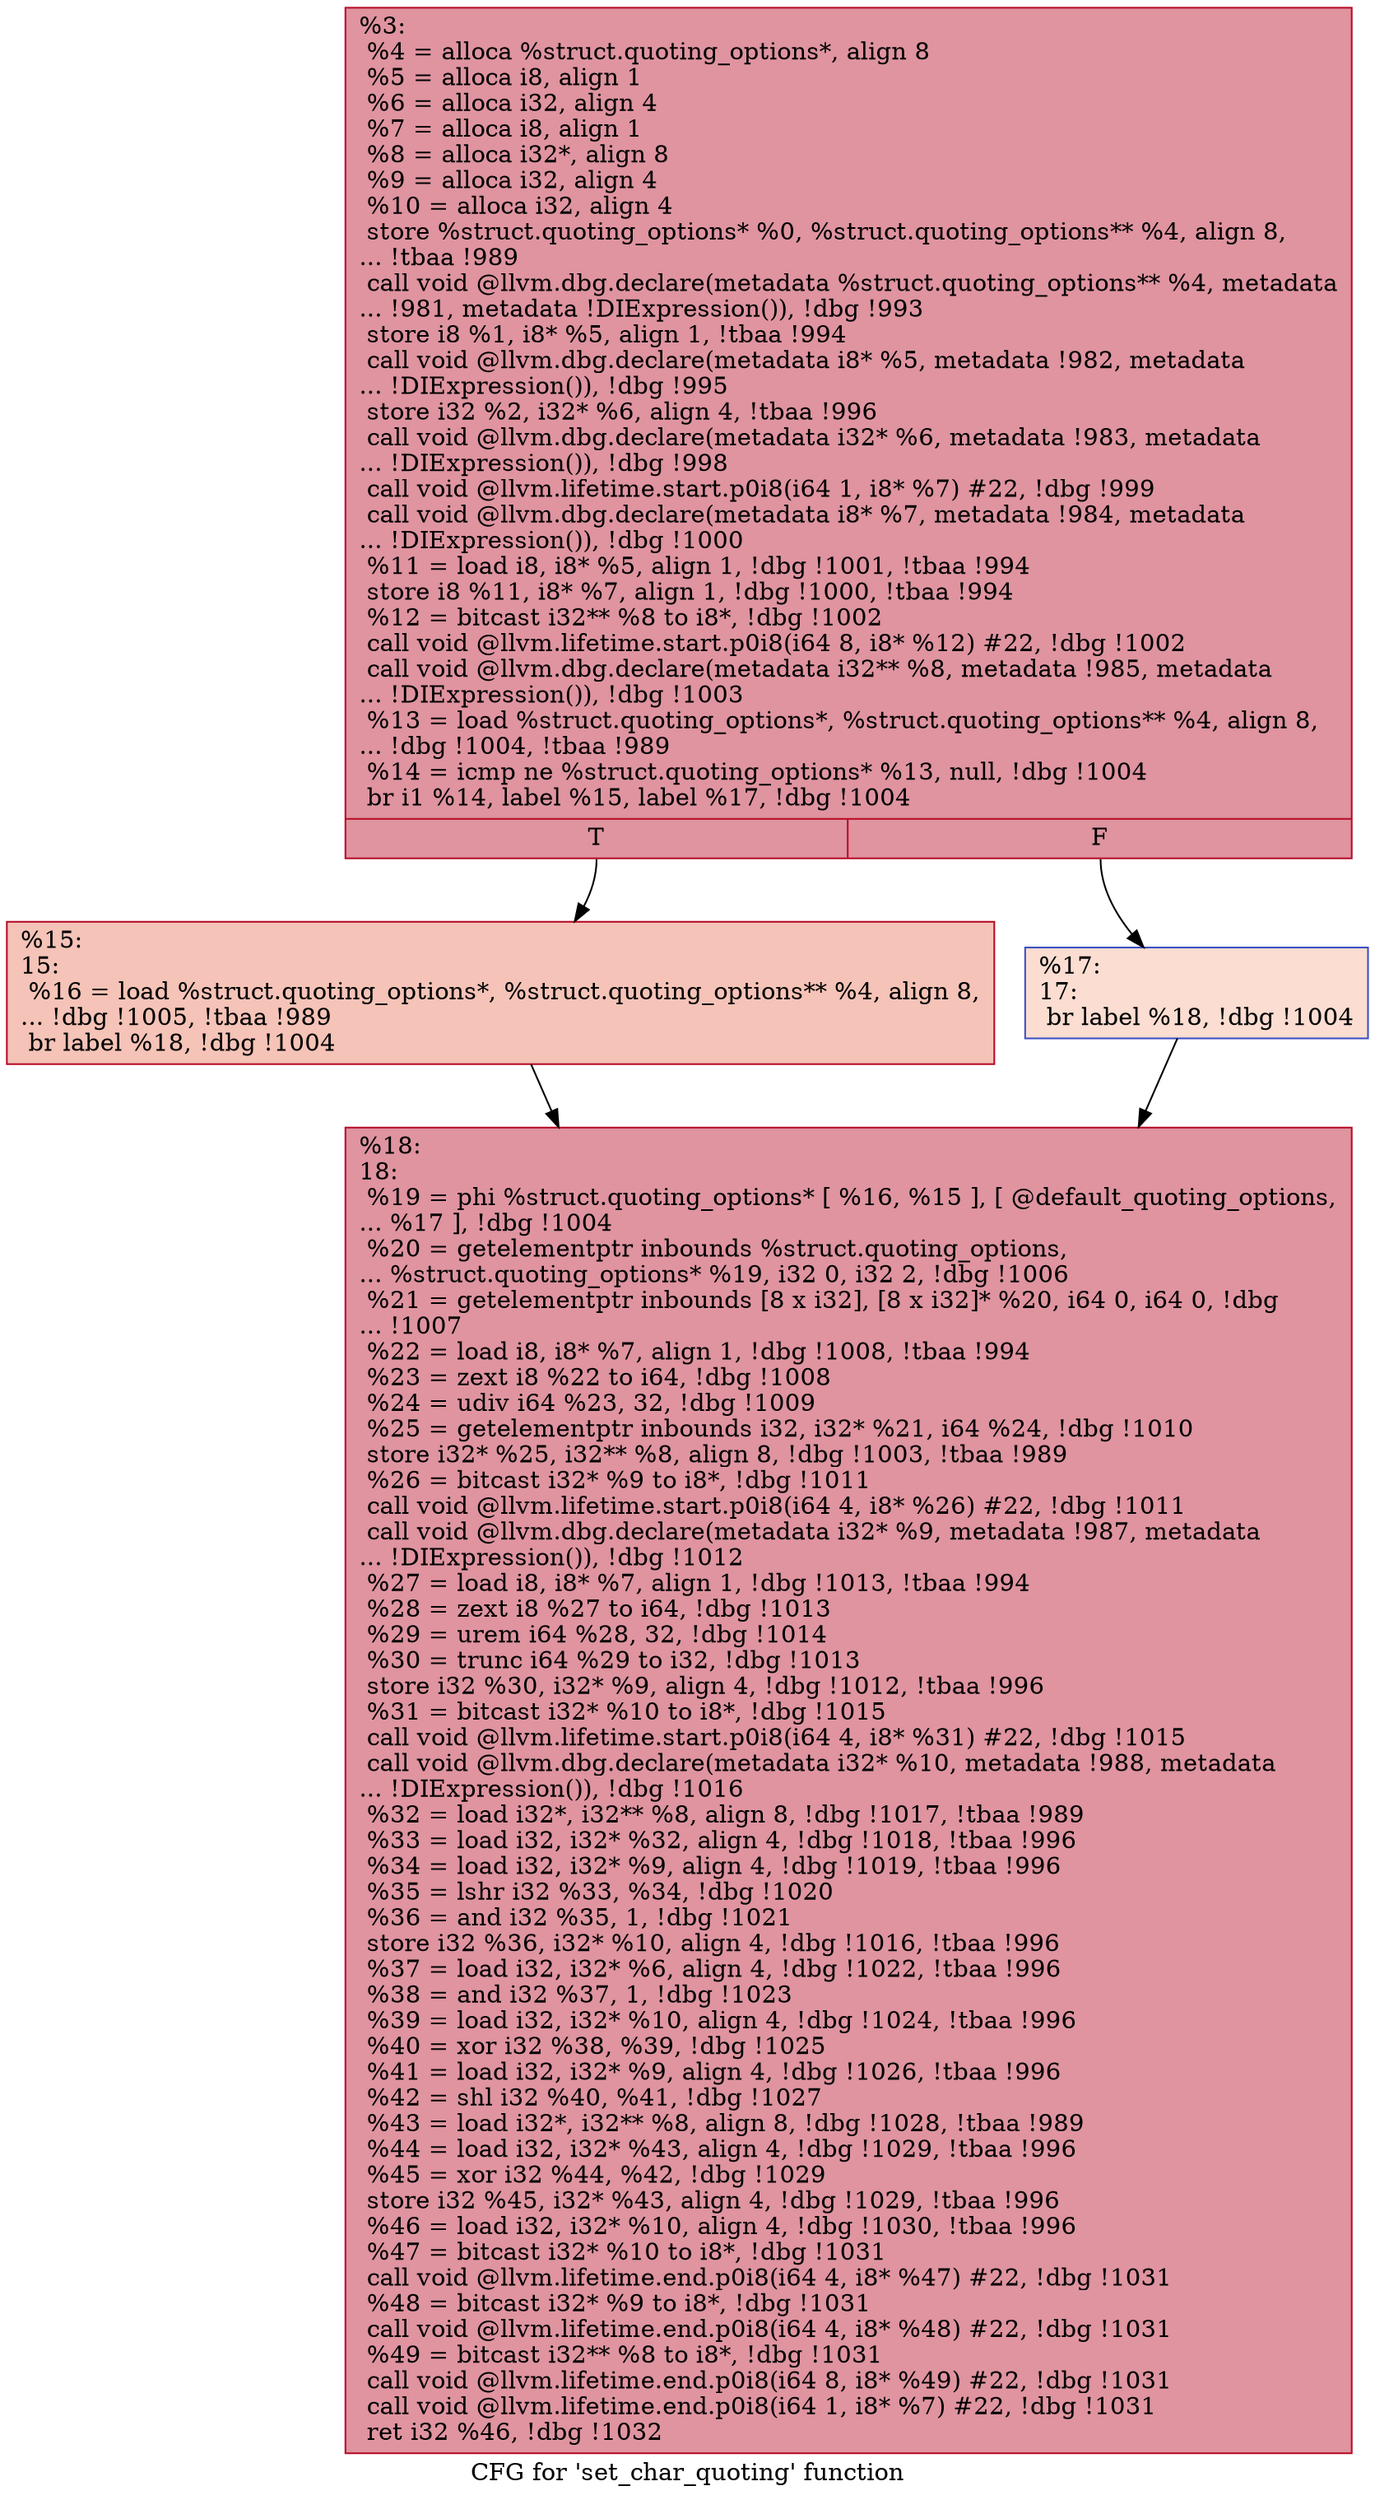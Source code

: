 digraph "CFG for 'set_char_quoting' function" {
	label="CFG for 'set_char_quoting' function";

	Node0x252a0a0 [shape=record,color="#b70d28ff", style=filled, fillcolor="#b70d2870",label="{%3:\l  %4 = alloca %struct.quoting_options*, align 8\l  %5 = alloca i8, align 1\l  %6 = alloca i32, align 4\l  %7 = alloca i8, align 1\l  %8 = alloca i32*, align 8\l  %9 = alloca i32, align 4\l  %10 = alloca i32, align 4\l  store %struct.quoting_options* %0, %struct.quoting_options** %4, align 8,\l... !tbaa !989\l  call void @llvm.dbg.declare(metadata %struct.quoting_options** %4, metadata\l... !981, metadata !DIExpression()), !dbg !993\l  store i8 %1, i8* %5, align 1, !tbaa !994\l  call void @llvm.dbg.declare(metadata i8* %5, metadata !982, metadata\l... !DIExpression()), !dbg !995\l  store i32 %2, i32* %6, align 4, !tbaa !996\l  call void @llvm.dbg.declare(metadata i32* %6, metadata !983, metadata\l... !DIExpression()), !dbg !998\l  call void @llvm.lifetime.start.p0i8(i64 1, i8* %7) #22, !dbg !999\l  call void @llvm.dbg.declare(metadata i8* %7, metadata !984, metadata\l... !DIExpression()), !dbg !1000\l  %11 = load i8, i8* %5, align 1, !dbg !1001, !tbaa !994\l  store i8 %11, i8* %7, align 1, !dbg !1000, !tbaa !994\l  %12 = bitcast i32** %8 to i8*, !dbg !1002\l  call void @llvm.lifetime.start.p0i8(i64 8, i8* %12) #22, !dbg !1002\l  call void @llvm.dbg.declare(metadata i32** %8, metadata !985, metadata\l... !DIExpression()), !dbg !1003\l  %13 = load %struct.quoting_options*, %struct.quoting_options** %4, align 8,\l... !dbg !1004, !tbaa !989\l  %14 = icmp ne %struct.quoting_options* %13, null, !dbg !1004\l  br i1 %14, label %15, label %17, !dbg !1004\l|{<s0>T|<s1>F}}"];
	Node0x252a0a0:s0 -> Node0x252a0f0;
	Node0x252a0a0:s1 -> Node0x252a140;
	Node0x252a0f0 [shape=record,color="#b70d28ff", style=filled, fillcolor="#e8765c70",label="{%15:\l15:                                               \l  %16 = load %struct.quoting_options*, %struct.quoting_options** %4, align 8,\l... !dbg !1005, !tbaa !989\l  br label %18, !dbg !1004\l}"];
	Node0x252a0f0 -> Node0x252a190;
	Node0x252a140 [shape=record,color="#3d50c3ff", style=filled, fillcolor="#f7b39670",label="{%17:\l17:                                               \l  br label %18, !dbg !1004\l}"];
	Node0x252a140 -> Node0x252a190;
	Node0x252a190 [shape=record,color="#b70d28ff", style=filled, fillcolor="#b70d2870",label="{%18:\l18:                                               \l  %19 = phi %struct.quoting_options* [ %16, %15 ], [ @default_quoting_options,\l... %17 ], !dbg !1004\l  %20 = getelementptr inbounds %struct.quoting_options,\l... %struct.quoting_options* %19, i32 0, i32 2, !dbg !1006\l  %21 = getelementptr inbounds [8 x i32], [8 x i32]* %20, i64 0, i64 0, !dbg\l... !1007\l  %22 = load i8, i8* %7, align 1, !dbg !1008, !tbaa !994\l  %23 = zext i8 %22 to i64, !dbg !1008\l  %24 = udiv i64 %23, 32, !dbg !1009\l  %25 = getelementptr inbounds i32, i32* %21, i64 %24, !dbg !1010\l  store i32* %25, i32** %8, align 8, !dbg !1003, !tbaa !989\l  %26 = bitcast i32* %9 to i8*, !dbg !1011\l  call void @llvm.lifetime.start.p0i8(i64 4, i8* %26) #22, !dbg !1011\l  call void @llvm.dbg.declare(metadata i32* %9, metadata !987, metadata\l... !DIExpression()), !dbg !1012\l  %27 = load i8, i8* %7, align 1, !dbg !1013, !tbaa !994\l  %28 = zext i8 %27 to i64, !dbg !1013\l  %29 = urem i64 %28, 32, !dbg !1014\l  %30 = trunc i64 %29 to i32, !dbg !1013\l  store i32 %30, i32* %9, align 4, !dbg !1012, !tbaa !996\l  %31 = bitcast i32* %10 to i8*, !dbg !1015\l  call void @llvm.lifetime.start.p0i8(i64 4, i8* %31) #22, !dbg !1015\l  call void @llvm.dbg.declare(metadata i32* %10, metadata !988, metadata\l... !DIExpression()), !dbg !1016\l  %32 = load i32*, i32** %8, align 8, !dbg !1017, !tbaa !989\l  %33 = load i32, i32* %32, align 4, !dbg !1018, !tbaa !996\l  %34 = load i32, i32* %9, align 4, !dbg !1019, !tbaa !996\l  %35 = lshr i32 %33, %34, !dbg !1020\l  %36 = and i32 %35, 1, !dbg !1021\l  store i32 %36, i32* %10, align 4, !dbg !1016, !tbaa !996\l  %37 = load i32, i32* %6, align 4, !dbg !1022, !tbaa !996\l  %38 = and i32 %37, 1, !dbg !1023\l  %39 = load i32, i32* %10, align 4, !dbg !1024, !tbaa !996\l  %40 = xor i32 %38, %39, !dbg !1025\l  %41 = load i32, i32* %9, align 4, !dbg !1026, !tbaa !996\l  %42 = shl i32 %40, %41, !dbg !1027\l  %43 = load i32*, i32** %8, align 8, !dbg !1028, !tbaa !989\l  %44 = load i32, i32* %43, align 4, !dbg !1029, !tbaa !996\l  %45 = xor i32 %44, %42, !dbg !1029\l  store i32 %45, i32* %43, align 4, !dbg !1029, !tbaa !996\l  %46 = load i32, i32* %10, align 4, !dbg !1030, !tbaa !996\l  %47 = bitcast i32* %10 to i8*, !dbg !1031\l  call void @llvm.lifetime.end.p0i8(i64 4, i8* %47) #22, !dbg !1031\l  %48 = bitcast i32* %9 to i8*, !dbg !1031\l  call void @llvm.lifetime.end.p0i8(i64 4, i8* %48) #22, !dbg !1031\l  %49 = bitcast i32** %8 to i8*, !dbg !1031\l  call void @llvm.lifetime.end.p0i8(i64 8, i8* %49) #22, !dbg !1031\l  call void @llvm.lifetime.end.p0i8(i64 1, i8* %7) #22, !dbg !1031\l  ret i32 %46, !dbg !1032\l}"];
}

